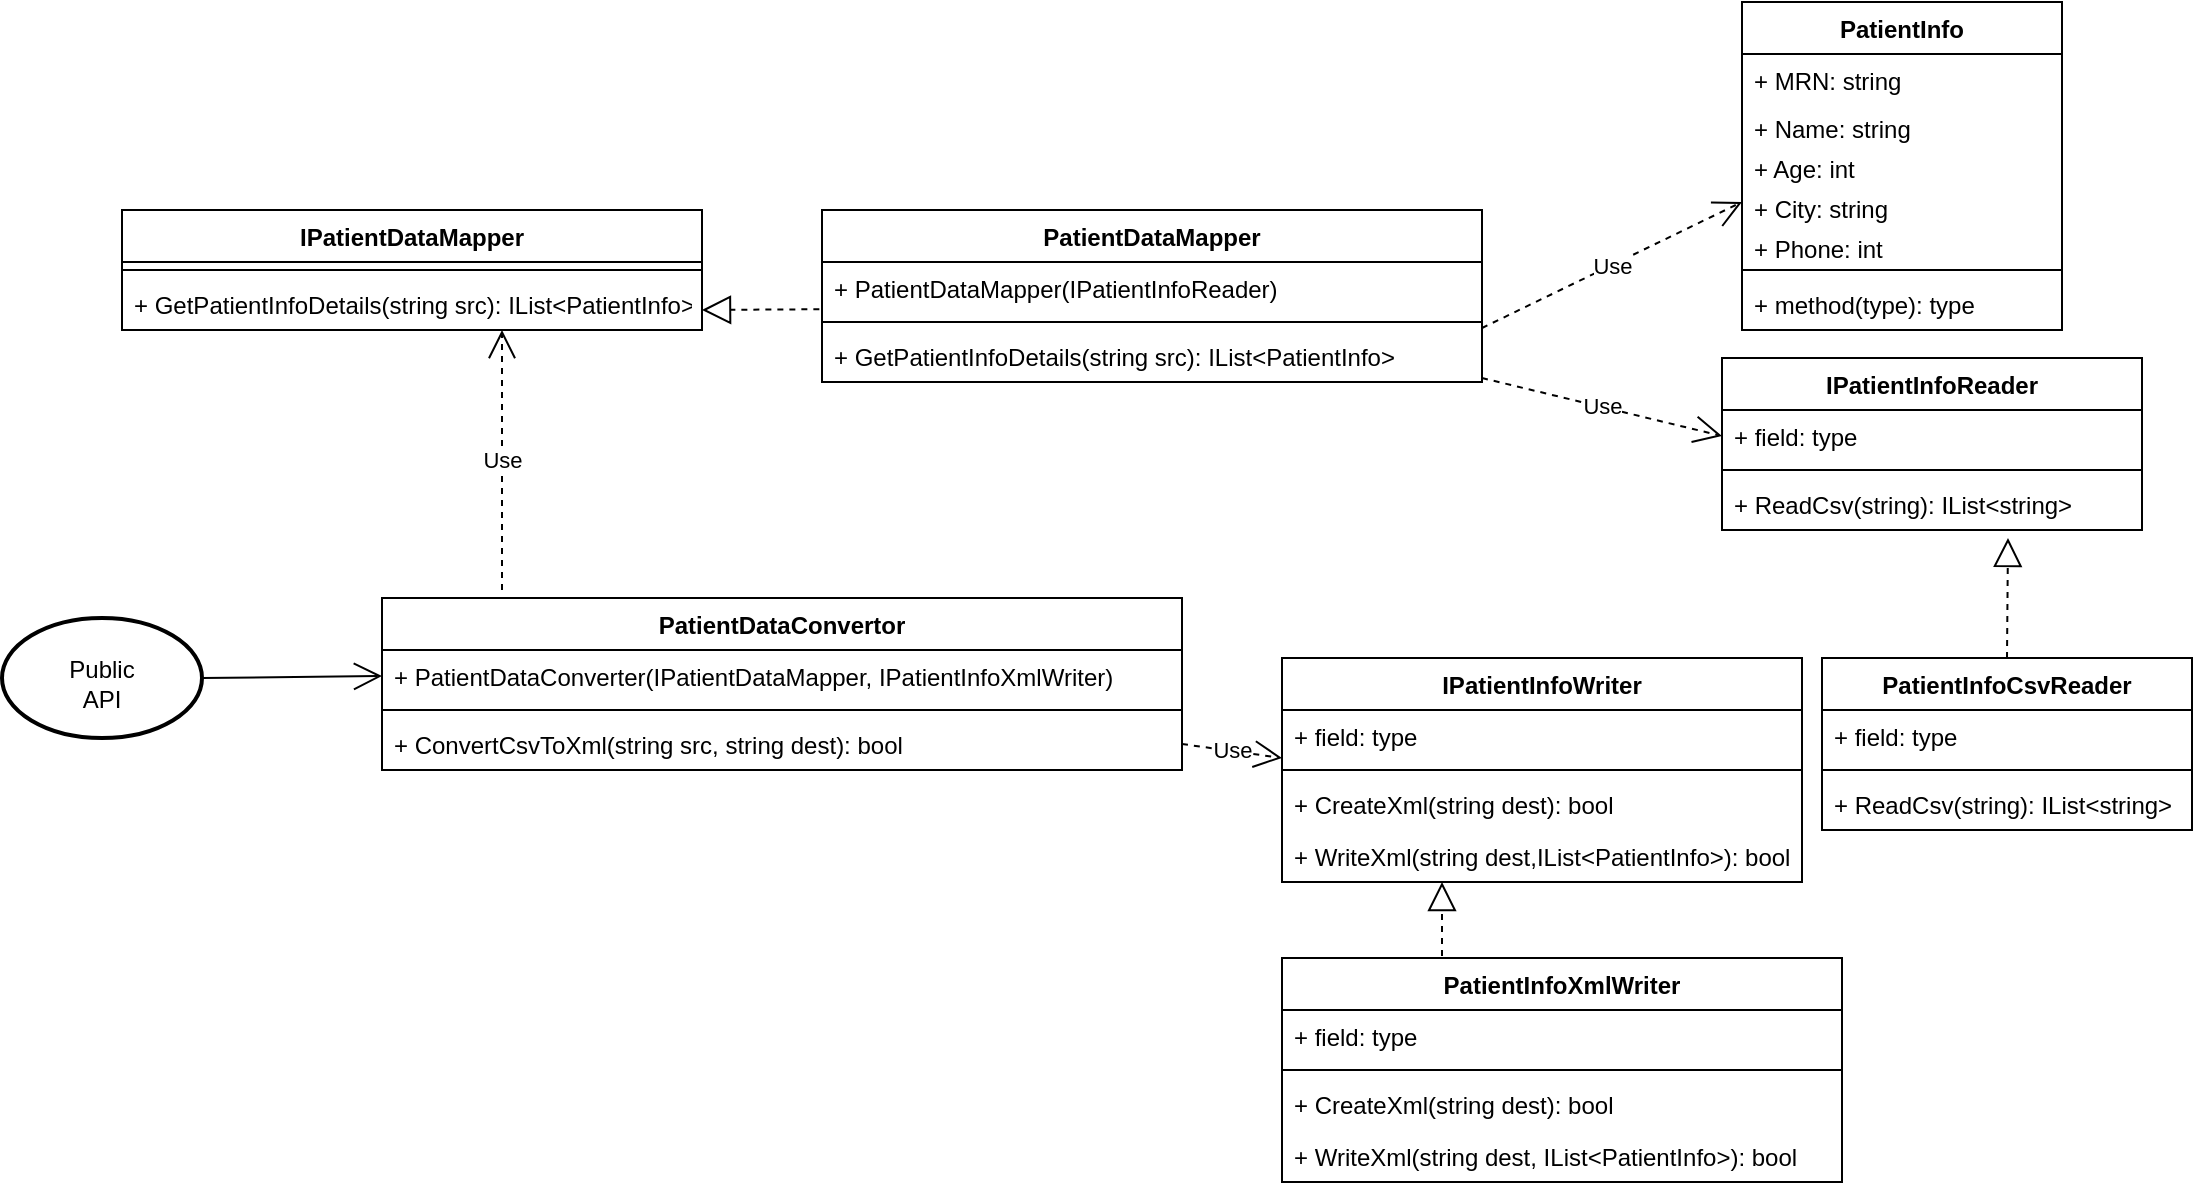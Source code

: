 <mxfile version="14.9.6" type="device"><diagram id="8sm31XvZXcrSjV1MaMLY" name="Page-1"><mxGraphModel dx="1278" dy="1707" grid="1" gridSize="10" guides="1" tooltips="1" connect="1" arrows="1" fold="1" page="1" pageScale="1" pageWidth="850" pageHeight="1100" math="0" shadow="0"><root><mxCell id="0"/><mxCell id="1" parent="0"/><mxCell id="u_rm0JDvMGimki6dy2Jj-5" value="PatientInfo&#10;" style="swimlane;fontStyle=1;align=center;verticalAlign=top;childLayout=stackLayout;horizontal=1;startSize=26;horizontalStack=0;resizeParent=1;resizeParentMax=0;resizeLast=0;collapsible=1;marginBottom=0;" vertex="1" parent="1"><mxGeometry x="880" y="-18" width="160" height="164" as="geometry"/></mxCell><mxCell id="u_rm0JDvMGimki6dy2Jj-14" value="+ MRN: string" style="text;strokeColor=none;fillColor=none;align=left;verticalAlign=top;spacingLeft=4;spacingRight=4;overflow=hidden;rotatable=0;points=[[0,0.5],[1,0.5]];portConstraint=eastwest;" vertex="1" parent="u_rm0JDvMGimki6dy2Jj-5"><mxGeometry y="26" width="160" height="24" as="geometry"/></mxCell><mxCell id="u_rm0JDvMGimki6dy2Jj-6" value="+ Name: string" style="text;strokeColor=none;fillColor=none;align=left;verticalAlign=top;spacingLeft=4;spacingRight=4;overflow=hidden;rotatable=0;points=[[0,0.5],[1,0.5]];portConstraint=eastwest;" vertex="1" parent="u_rm0JDvMGimki6dy2Jj-5"><mxGeometry y="50" width="160" height="20" as="geometry"/></mxCell><mxCell id="u_rm0JDvMGimki6dy2Jj-15" value="+ Age: int" style="text;strokeColor=none;fillColor=none;align=left;verticalAlign=top;spacingLeft=4;spacingRight=4;overflow=hidden;rotatable=0;points=[[0,0.5],[1,0.5]];portConstraint=eastwest;" vertex="1" parent="u_rm0JDvMGimki6dy2Jj-5"><mxGeometry y="70" width="160" height="20" as="geometry"/></mxCell><mxCell id="u_rm0JDvMGimki6dy2Jj-16" value="+ City: string" style="text;strokeColor=none;fillColor=none;align=left;verticalAlign=top;spacingLeft=4;spacingRight=4;overflow=hidden;rotatable=0;points=[[0,0.5],[1,0.5]];portConstraint=eastwest;" vertex="1" parent="u_rm0JDvMGimki6dy2Jj-5"><mxGeometry y="90" width="160" height="20" as="geometry"/></mxCell><mxCell id="u_rm0JDvMGimki6dy2Jj-17" value="+ Phone: int" style="text;strokeColor=none;fillColor=none;align=left;verticalAlign=top;spacingLeft=4;spacingRight=4;overflow=hidden;rotatable=0;points=[[0,0.5],[1,0.5]];portConstraint=eastwest;" vertex="1" parent="u_rm0JDvMGimki6dy2Jj-5"><mxGeometry y="110" width="160" height="20" as="geometry"/></mxCell><mxCell id="u_rm0JDvMGimki6dy2Jj-7" value="" style="line;strokeWidth=1;fillColor=none;align=left;verticalAlign=middle;spacingTop=-1;spacingLeft=3;spacingRight=3;rotatable=0;labelPosition=right;points=[];portConstraint=eastwest;" vertex="1" parent="u_rm0JDvMGimki6dy2Jj-5"><mxGeometry y="130" width="160" height="8" as="geometry"/></mxCell><mxCell id="u_rm0JDvMGimki6dy2Jj-8" value="+ method(type): type" style="text;strokeColor=none;fillColor=none;align=left;verticalAlign=top;spacingLeft=4;spacingRight=4;overflow=hidden;rotatable=0;points=[[0,0.5],[1,0.5]];portConstraint=eastwest;" vertex="1" parent="u_rm0JDvMGimki6dy2Jj-5"><mxGeometry y="138" width="160" height="26" as="geometry"/></mxCell><mxCell id="u_rm0JDvMGimki6dy2Jj-68" value="Use" style="endArrow=open;endSize=12;dashed=1;html=1;entryX=0;entryY=0.5;entryDx=0;entryDy=0;" edge="1" parent="u_rm0JDvMGimki6dy2Jj-5" target="u_rm0JDvMGimki6dy2Jj-16"><mxGeometry width="160" relative="1" as="geometry"><mxPoint x="-130" y="163" as="sourcePoint"/><mxPoint x="30" y="163" as="targetPoint"/></mxGeometry></mxCell><mxCell id="u_rm0JDvMGimki6dy2Jj-18" value="PatientInfoCsvReader" style="swimlane;fontStyle=1;align=center;verticalAlign=top;childLayout=stackLayout;horizontal=1;startSize=26;horizontalStack=0;resizeParent=1;resizeParentMax=0;resizeLast=0;collapsible=1;marginBottom=0;" vertex="1" parent="1"><mxGeometry x="920" y="310" width="185" height="86" as="geometry"/></mxCell><mxCell id="u_rm0JDvMGimki6dy2Jj-19" value="+ field: type" style="text;strokeColor=none;fillColor=none;align=left;verticalAlign=top;spacingLeft=4;spacingRight=4;overflow=hidden;rotatable=0;points=[[0,0.5],[1,0.5]];portConstraint=eastwest;" vertex="1" parent="u_rm0JDvMGimki6dy2Jj-18"><mxGeometry y="26" width="185" height="26" as="geometry"/></mxCell><mxCell id="u_rm0JDvMGimki6dy2Jj-20" value="" style="line;strokeWidth=1;fillColor=none;align=left;verticalAlign=middle;spacingTop=-1;spacingLeft=3;spacingRight=3;rotatable=0;labelPosition=right;points=[];portConstraint=eastwest;" vertex="1" parent="u_rm0JDvMGimki6dy2Jj-18"><mxGeometry y="52" width="185" height="8" as="geometry"/></mxCell><mxCell id="u_rm0JDvMGimki6dy2Jj-21" value="+ ReadCsv(string): IList&lt;string&gt;" style="text;strokeColor=none;fillColor=none;align=left;verticalAlign=top;spacingLeft=4;spacingRight=4;overflow=hidden;rotatable=0;points=[[0,0.5],[1,0.5]];portConstraint=eastwest;" vertex="1" parent="u_rm0JDvMGimki6dy2Jj-18"><mxGeometry y="60" width="185" height="26" as="geometry"/></mxCell><mxCell id="u_rm0JDvMGimki6dy2Jj-22" value="PatientInfoXmlWriter" style="swimlane;fontStyle=1;align=center;verticalAlign=top;childLayout=stackLayout;horizontal=1;startSize=26;horizontalStack=0;resizeParent=1;resizeParentMax=0;resizeLast=0;collapsible=1;marginBottom=0;" vertex="1" parent="1"><mxGeometry x="650" y="460" width="280" height="112" as="geometry"/></mxCell><mxCell id="u_rm0JDvMGimki6dy2Jj-23" value="+ field: type" style="text;strokeColor=none;fillColor=none;align=left;verticalAlign=top;spacingLeft=4;spacingRight=4;overflow=hidden;rotatable=0;points=[[0,0.5],[1,0.5]];portConstraint=eastwest;" vertex="1" parent="u_rm0JDvMGimki6dy2Jj-22"><mxGeometry y="26" width="280" height="26" as="geometry"/></mxCell><mxCell id="u_rm0JDvMGimki6dy2Jj-24" value="" style="line;strokeWidth=1;fillColor=none;align=left;verticalAlign=middle;spacingTop=-1;spacingLeft=3;spacingRight=3;rotatable=0;labelPosition=right;points=[];portConstraint=eastwest;" vertex="1" parent="u_rm0JDvMGimki6dy2Jj-22"><mxGeometry y="52" width="280" height="8" as="geometry"/></mxCell><mxCell id="u_rm0JDvMGimki6dy2Jj-25" value="+ CreateXml(string dest): bool" style="text;strokeColor=none;fillColor=none;align=left;verticalAlign=top;spacingLeft=4;spacingRight=4;overflow=hidden;rotatable=0;points=[[0,0.5],[1,0.5]];portConstraint=eastwest;" vertex="1" parent="u_rm0JDvMGimki6dy2Jj-22"><mxGeometry y="60" width="280" height="26" as="geometry"/></mxCell><mxCell id="u_rm0JDvMGimki6dy2Jj-26" value="+ WriteXml(string dest, IList&lt;PatientInfo&gt;): bool" style="text;strokeColor=none;fillColor=none;align=left;verticalAlign=top;spacingLeft=4;spacingRight=4;overflow=hidden;rotatable=0;points=[[0,0.5],[1,0.5]];portConstraint=eastwest;" vertex="1" parent="u_rm0JDvMGimki6dy2Jj-22"><mxGeometry y="86" width="280" height="26" as="geometry"/></mxCell><mxCell id="u_rm0JDvMGimki6dy2Jj-27" value="PatientDataConvertor" style="swimlane;fontStyle=1;align=center;verticalAlign=top;childLayout=stackLayout;horizontal=1;startSize=26;horizontalStack=0;resizeParent=1;resizeParentMax=0;resizeLast=0;collapsible=1;marginBottom=0;" vertex="1" parent="1"><mxGeometry x="200" y="280" width="400" height="86" as="geometry"/></mxCell><mxCell id="u_rm0JDvMGimki6dy2Jj-28" value="+ PatientDataConverter(IPatientDataMapper, IPatientInfoXmlWriter)" style="text;strokeColor=none;fillColor=none;align=left;verticalAlign=top;spacingLeft=4;spacingRight=4;overflow=hidden;rotatable=0;points=[[0,0.5],[1,0.5]];portConstraint=eastwest;" vertex="1" parent="u_rm0JDvMGimki6dy2Jj-27"><mxGeometry y="26" width="400" height="26" as="geometry"/></mxCell><mxCell id="u_rm0JDvMGimki6dy2Jj-29" value="" style="line;strokeWidth=1;fillColor=none;align=left;verticalAlign=middle;spacingTop=-1;spacingLeft=3;spacingRight=3;rotatable=0;labelPosition=right;points=[];portConstraint=eastwest;" vertex="1" parent="u_rm0JDvMGimki6dy2Jj-27"><mxGeometry y="52" width="400" height="8" as="geometry"/></mxCell><mxCell id="u_rm0JDvMGimki6dy2Jj-30" value="+ ConvertCsvToXml(string src, string dest): bool" style="text;strokeColor=none;fillColor=none;align=left;verticalAlign=top;spacingLeft=4;spacingRight=4;overflow=hidden;rotatable=0;points=[[0,0.5],[1,0.5]];portConstraint=eastwest;" vertex="1" parent="u_rm0JDvMGimki6dy2Jj-27"><mxGeometry y="60" width="400" height="26" as="geometry"/></mxCell><mxCell id="u_rm0JDvMGimki6dy2Jj-31" value="PatientDataMapper" style="swimlane;fontStyle=1;align=center;verticalAlign=top;childLayout=stackLayout;horizontal=1;startSize=26;horizontalStack=0;resizeParent=1;resizeParentMax=0;resizeLast=0;collapsible=1;marginBottom=0;" vertex="1" parent="1"><mxGeometry x="420" y="86" width="330" height="86" as="geometry"/></mxCell><mxCell id="u_rm0JDvMGimki6dy2Jj-32" value="+ PatientDataMapper(IPatientInfoReader)" style="text;strokeColor=none;fillColor=none;align=left;verticalAlign=top;spacingLeft=4;spacingRight=4;overflow=hidden;rotatable=0;points=[[0,0.5],[1,0.5]];portConstraint=eastwest;" vertex="1" parent="u_rm0JDvMGimki6dy2Jj-31"><mxGeometry y="26" width="330" height="26" as="geometry"/></mxCell><mxCell id="u_rm0JDvMGimki6dy2Jj-33" value="" style="line;strokeWidth=1;fillColor=none;align=left;verticalAlign=middle;spacingTop=-1;spacingLeft=3;spacingRight=3;rotatable=0;labelPosition=right;points=[];portConstraint=eastwest;" vertex="1" parent="u_rm0JDvMGimki6dy2Jj-31"><mxGeometry y="52" width="330" height="8" as="geometry"/></mxCell><mxCell id="u_rm0JDvMGimki6dy2Jj-34" value="+ GetPatientInfoDetails(string src): IList&lt;PatientInfo&gt;" style="text;strokeColor=none;fillColor=none;align=left;verticalAlign=top;spacingLeft=4;spacingRight=4;overflow=hidden;rotatable=0;points=[[0,0.5],[1,0.5]];portConstraint=eastwest;" vertex="1" parent="u_rm0JDvMGimki6dy2Jj-31"><mxGeometry y="60" width="330" height="26" as="geometry"/></mxCell><mxCell id="u_rm0JDvMGimki6dy2Jj-36" value="" style="strokeWidth=2;html=1;shape=mxgraph.flowchart.start_1;whiteSpace=wrap;" vertex="1" parent="1"><mxGeometry x="10" y="290" width="100" height="60" as="geometry"/></mxCell><mxCell id="u_rm0JDvMGimki6dy2Jj-37" value="Public API" style="text;html=1;strokeColor=none;fillColor=none;align=center;verticalAlign=middle;whiteSpace=wrap;rounded=0;" vertex="1" parent="1"><mxGeometry x="40" y="313" width="40" height="20" as="geometry"/></mxCell><mxCell id="u_rm0JDvMGimki6dy2Jj-40" value="IPatientInfoReader" style="swimlane;fontStyle=1;align=center;verticalAlign=top;childLayout=stackLayout;horizontal=1;startSize=26;horizontalStack=0;resizeParent=1;resizeParentMax=0;resizeLast=0;collapsible=1;marginBottom=0;" vertex="1" parent="1"><mxGeometry x="870" y="160" width="210" height="86" as="geometry"/></mxCell><mxCell id="u_rm0JDvMGimki6dy2Jj-69" value="Use" style="endArrow=open;endSize=12;dashed=1;html=1;entryX=0;entryY=0.5;entryDx=0;entryDy=0;" edge="1" parent="u_rm0JDvMGimki6dy2Jj-40" target="u_rm0JDvMGimki6dy2Jj-41"><mxGeometry width="160" relative="1" as="geometry"><mxPoint x="-120" y="10" as="sourcePoint"/><mxPoint x="40" y="10" as="targetPoint"/></mxGeometry></mxCell><mxCell id="u_rm0JDvMGimki6dy2Jj-41" value="+ field: type" style="text;strokeColor=none;fillColor=none;align=left;verticalAlign=top;spacingLeft=4;spacingRight=4;overflow=hidden;rotatable=0;points=[[0,0.5],[1,0.5]];portConstraint=eastwest;" vertex="1" parent="u_rm0JDvMGimki6dy2Jj-40"><mxGeometry y="26" width="210" height="26" as="geometry"/></mxCell><mxCell id="u_rm0JDvMGimki6dy2Jj-42" value="" style="line;strokeWidth=1;fillColor=none;align=left;verticalAlign=middle;spacingTop=-1;spacingLeft=3;spacingRight=3;rotatable=0;labelPosition=right;points=[];portConstraint=eastwest;" vertex="1" parent="u_rm0JDvMGimki6dy2Jj-40"><mxGeometry y="52" width="210" height="8" as="geometry"/></mxCell><mxCell id="u_rm0JDvMGimki6dy2Jj-49" value="+ ReadCsv(string): IList&lt;string&gt;" style="text;strokeColor=none;fillColor=none;align=left;verticalAlign=top;spacingLeft=4;spacingRight=4;overflow=hidden;rotatable=0;points=[[0,0.5],[1,0.5]];portConstraint=eastwest;" vertex="1" parent="u_rm0JDvMGimki6dy2Jj-40"><mxGeometry y="60" width="210" height="26" as="geometry"/></mxCell><mxCell id="u_rm0JDvMGimki6dy2Jj-44" value="IPatientInfoWriter" style="swimlane;fontStyle=1;align=center;verticalAlign=top;childLayout=stackLayout;horizontal=1;startSize=26;horizontalStack=0;resizeParent=1;resizeParentMax=0;resizeLast=0;collapsible=1;marginBottom=0;" vertex="1" parent="1"><mxGeometry x="650" y="310" width="260" height="112" as="geometry"/></mxCell><mxCell id="u_rm0JDvMGimki6dy2Jj-45" value="+ field: type" style="text;strokeColor=none;fillColor=none;align=left;verticalAlign=top;spacingLeft=4;spacingRight=4;overflow=hidden;rotatable=0;points=[[0,0.5],[1,0.5]];portConstraint=eastwest;" vertex="1" parent="u_rm0JDvMGimki6dy2Jj-44"><mxGeometry y="26" width="260" height="26" as="geometry"/></mxCell><mxCell id="u_rm0JDvMGimki6dy2Jj-46" value="" style="line;strokeWidth=1;fillColor=none;align=left;verticalAlign=middle;spacingTop=-1;spacingLeft=3;spacingRight=3;rotatable=0;labelPosition=right;points=[];portConstraint=eastwest;" vertex="1" parent="u_rm0JDvMGimki6dy2Jj-44"><mxGeometry y="52" width="260" height="8" as="geometry"/></mxCell><mxCell id="u_rm0JDvMGimki6dy2Jj-50" value="+ CreateXml(string dest): bool" style="text;strokeColor=none;fillColor=none;align=left;verticalAlign=top;spacingLeft=4;spacingRight=4;overflow=hidden;rotatable=0;points=[[0,0.5],[1,0.5]];portConstraint=eastwest;" vertex="1" parent="u_rm0JDvMGimki6dy2Jj-44"><mxGeometry y="60" width="260" height="26" as="geometry"/></mxCell><mxCell id="u_rm0JDvMGimki6dy2Jj-51" value="+ WriteXml(string dest,IList&lt;PatientInfo&gt;): bool" style="text;strokeColor=none;fillColor=none;align=left;verticalAlign=top;spacingLeft=4;spacingRight=4;overflow=hidden;rotatable=0;points=[[0,0.5],[1,0.5]];portConstraint=eastwest;" vertex="1" parent="u_rm0JDvMGimki6dy2Jj-44"><mxGeometry y="86" width="260" height="26" as="geometry"/></mxCell><mxCell id="u_rm0JDvMGimki6dy2Jj-53" value="" style="endArrow=block;dashed=1;endFill=0;endSize=12;html=1;exitX=0.5;exitY=0;exitDx=0;exitDy=0;" edge="1" parent="1" source="u_rm0JDvMGimki6dy2Jj-18"><mxGeometry width="160" relative="1" as="geometry"><mxPoint x="610" y="256" as="sourcePoint"/><mxPoint x="1013" y="250" as="targetPoint"/><Array as="points"/></mxGeometry></mxCell><mxCell id="u_rm0JDvMGimki6dy2Jj-54" value="" style="endArrow=block;dashed=1;endFill=0;endSize=12;html=1;" edge="1" parent="1"><mxGeometry width="160" relative="1" as="geometry"><mxPoint x="730" y="459" as="sourcePoint"/><mxPoint x="730" y="422" as="targetPoint"/></mxGeometry></mxCell><mxCell id="u_rm0JDvMGimki6dy2Jj-55" value="Use" style="endArrow=open;endSize=12;dashed=1;html=1;" edge="1" parent="1"><mxGeometry width="160" relative="1" as="geometry"><mxPoint x="260" y="276" as="sourcePoint"/><mxPoint x="260" y="146" as="targetPoint"/></mxGeometry></mxCell><mxCell id="u_rm0JDvMGimki6dy2Jj-56" value="Use" style="endArrow=open;endSize=12;dashed=1;html=1;exitX=1;exitY=0.5;exitDx=0;exitDy=0;" edge="1" parent="1" source="u_rm0JDvMGimki6dy2Jj-30"><mxGeometry width="160" relative="1" as="geometry"><mxPoint x="460" y="400" as="sourcePoint"/><mxPoint x="650" y="360" as="targetPoint"/></mxGeometry></mxCell><mxCell id="u_rm0JDvMGimki6dy2Jj-57" value="" style="endArrow=open;endFill=1;endSize=12;html=1;exitX=1;exitY=0.5;exitDx=0;exitDy=0;exitPerimeter=0;entryX=0;entryY=0.5;entryDx=0;entryDy=0;" edge="1" parent="1" source="u_rm0JDvMGimki6dy2Jj-36" target="u_rm0JDvMGimki6dy2Jj-28"><mxGeometry width="160" relative="1" as="geometry"><mxPoint x="40" y="400" as="sourcePoint"/><mxPoint x="200" y="400" as="targetPoint"/></mxGeometry></mxCell><mxCell id="u_rm0JDvMGimki6dy2Jj-64" value="IPatientDataMapper" style="swimlane;fontStyle=1;align=center;verticalAlign=top;childLayout=stackLayout;horizontal=1;startSize=26;horizontalStack=0;resizeParent=1;resizeParentMax=0;resizeLast=0;collapsible=1;marginBottom=0;" vertex="1" parent="1"><mxGeometry x="70" y="86" width="290" height="60" as="geometry"/></mxCell><mxCell id="u_rm0JDvMGimki6dy2Jj-66" value="" style="line;strokeWidth=1;fillColor=none;align=left;verticalAlign=middle;spacingTop=-1;spacingLeft=3;spacingRight=3;rotatable=0;labelPosition=right;points=[];portConstraint=eastwest;" vertex="1" parent="u_rm0JDvMGimki6dy2Jj-64"><mxGeometry y="26" width="290" height="8" as="geometry"/></mxCell><mxCell id="u_rm0JDvMGimki6dy2Jj-67" value="+ GetPatientInfoDetails(string src): IList&lt;PatientInfo&gt;" style="text;strokeColor=none;fillColor=none;align=left;verticalAlign=top;spacingLeft=4;spacingRight=4;overflow=hidden;rotatable=0;points=[[0,0.5],[1,0.5]];portConstraint=eastwest;" vertex="1" parent="u_rm0JDvMGimki6dy2Jj-64"><mxGeometry y="34" width="290" height="26" as="geometry"/></mxCell><mxCell id="u_rm0JDvMGimki6dy2Jj-70" value="" style="endArrow=block;dashed=1;endFill=0;endSize=12;html=1;exitX=-0.004;exitY=0.908;exitDx=0;exitDy=0;exitPerimeter=0;" edge="1" parent="1" source="u_rm0JDvMGimki6dy2Jj-32"><mxGeometry width="160" relative="1" as="geometry"><mxPoint x="360" y="113.84" as="sourcePoint"/><mxPoint x="360" y="136" as="targetPoint"/><Array as="points"/></mxGeometry></mxCell></root></mxGraphModel></diagram></mxfile>